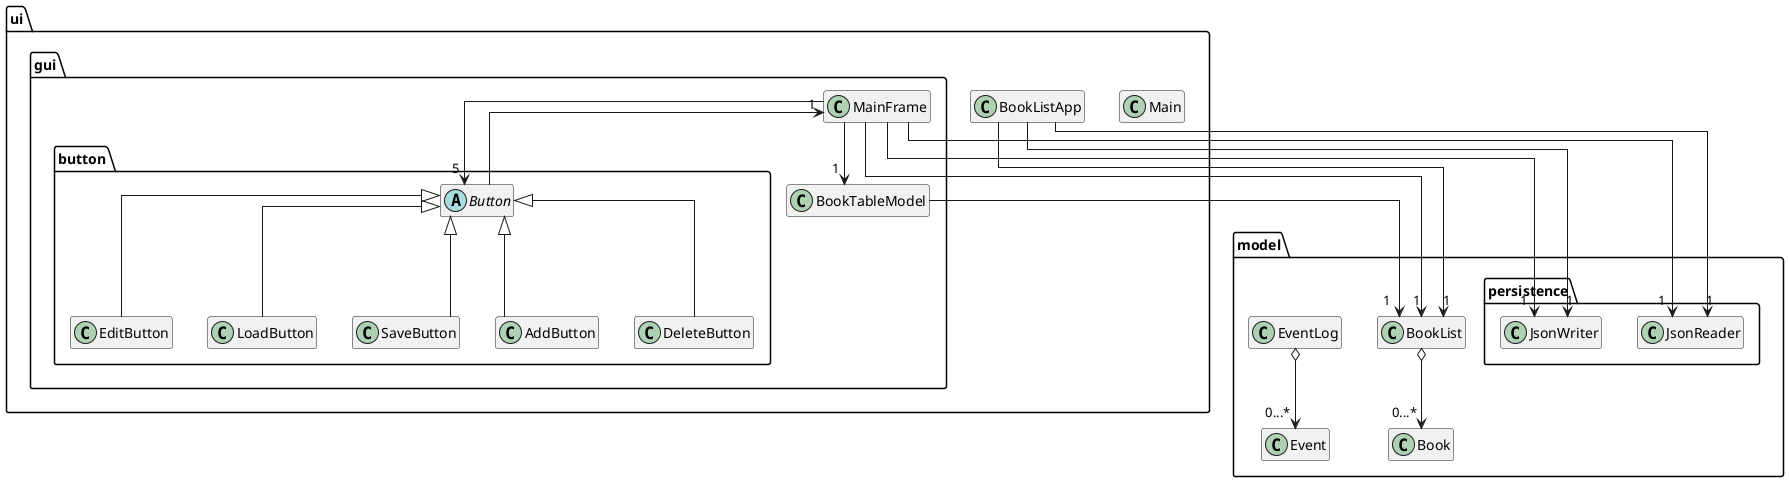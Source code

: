 @startuml
'https://plantuml.com/class-diagram

package model {
    class Book
    class BookList
    class Event
    class EventLog
    package persistence {
        class JsonReader
        class JsonWriter
    }
}

package ui {
    together{
        class Main
        class BookListApp
    }
    package gui {
        class BookTableModel
        class MainFrame
        package button {
            abstract class Button
            class AddButton
            class DeleteButton
            class EditButton
            class LoadButton
            class SaveButton
        }
    }
}

BookList o--> "0...*" Book
EventLog o--> "0...*" Event

Button --> "1" MainFrame
BookTableModel --> "1" BookList

MainFrame --> "1" BookList
MainFrame --> "1" JsonReader
MainFrame --> "1" JsonWriter
MainFrame --> "5" Button
MainFrame --> "1" BookTableModel

BookListApp --> "1" BookList
BookListApp --> "1" JsonReader
BookListApp --> "1" JsonWriter


Button <|-- AddButton
Button <|-- DeleteButton
Button <|-- EditButton
Button <|-- LoadButton
Button <|-- SaveButton

hide members
skinparam linetype ortho

@enduml